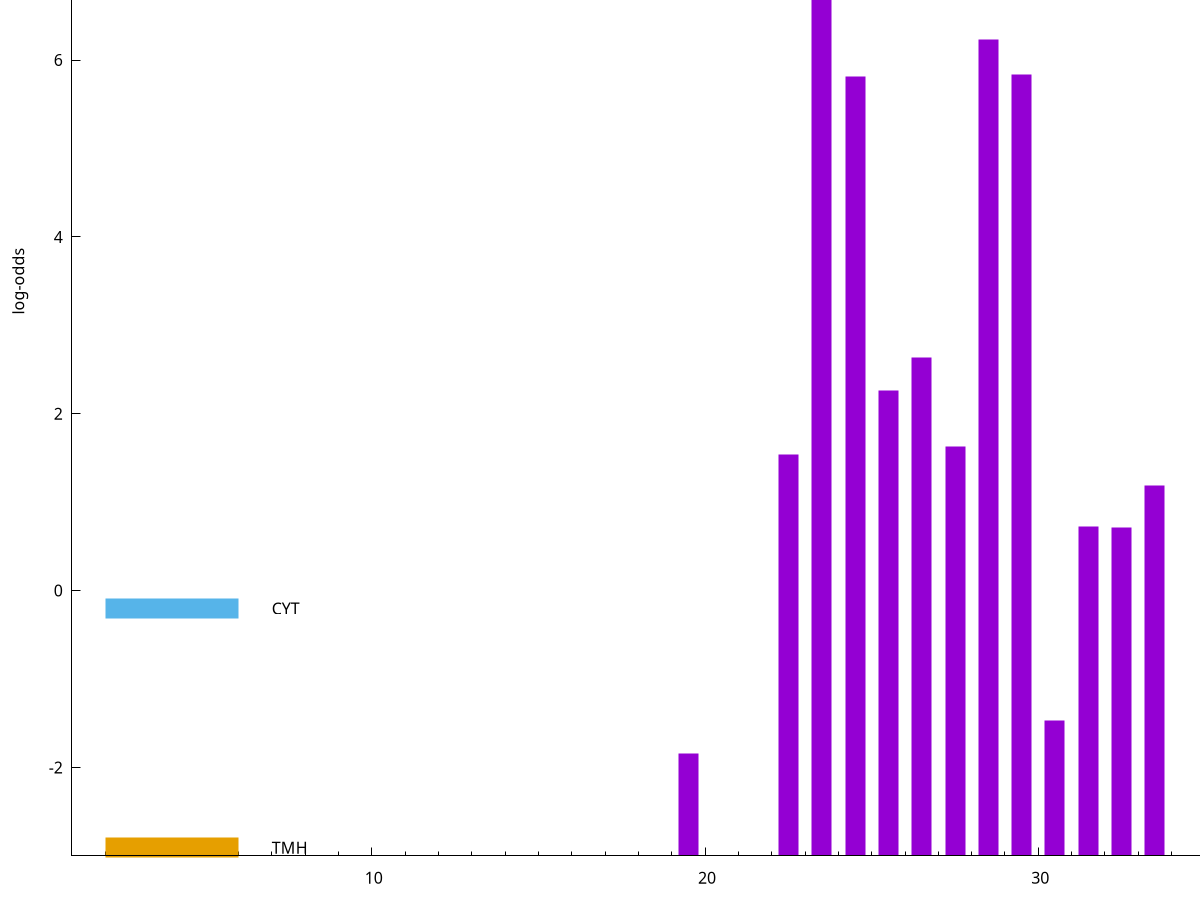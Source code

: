set title "LipoP predictions for SRR4017925.gff"
set size 2., 1.4
set xrange [1:70] 
set mxtics 10
set yrange [-3:10]
set y2range [0:13]
set ylabel "log-odds"
set term postscript eps color solid "Helvetica" 30
set output "SRR4017925.gff90.eps"
set arrow from 2,9.44678 to 6,9.44678 nohead lt 1 lw 20
set label "SpI" at 7,9.44678
set arrow from 2,-0.200913 to 6,-0.200913 nohead lt 3 lw 20
set label "CYT" at 7,-0.200913
set arrow from 2,-2.90895 to 6,-2.90895 nohead lt 4 lw 20
set label "TMH" at 7,-2.90895
set arrow from 2,9.44678 to 6,9.44678 nohead lt 1 lw 20
set label "SpI" at 7,9.44678
# NOTE: The scores below are the log-odds scores with the threshold
# NOTE: subtracted (a hack to make gnuplot make the histogram all
# NOTE: look nice).
plot "-" axes x1y2 title "" with impulses lt 1 lw 20
23.500000 11.924860
28.500000 9.234920
29.500000 8.832650
24.500000 8.813460
26.500000 5.640410
25.500000 5.261210
27.500000 4.629490
22.500000 4.543900
33.500000 4.191790
31.500000 3.719711
32.500000 3.715377
30.500000 1.532300
19.500000 1.157880
e
exit
